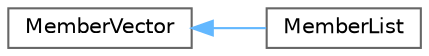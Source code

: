 digraph "Graphical Class Hierarchy"
{
 // INTERACTIVE_SVG=YES
 // LATEX_PDF_SIZE
  bgcolor="transparent";
  edge [fontname=Helvetica,fontsize=10,labelfontname=Helvetica,labelfontsize=10];
  node [fontname=Helvetica,fontsize=10,shape=box,height=0.2,width=0.4];
  rankdir="LR";
  Node0 [id="Node000000",label="MemberVector",height=0.2,width=0.4,color="grey40", fillcolor="white", style="filled",URL="$d1/d7d/class_member_vector.html",tooltip="A vector of MemberDef object."];
  Node0 -> Node1 [id="edge199_Node000000_Node000001",dir="back",color="steelblue1",style="solid",tooltip=" "];
  Node1 [id="Node000001",label="MemberList",height=0.2,width=0.4,color="grey40", fillcolor="white", style="filled",URL="$dd/d13/class_member_list.html",tooltip="A list of MemberDef objects as shown in documentation sections."];
}
